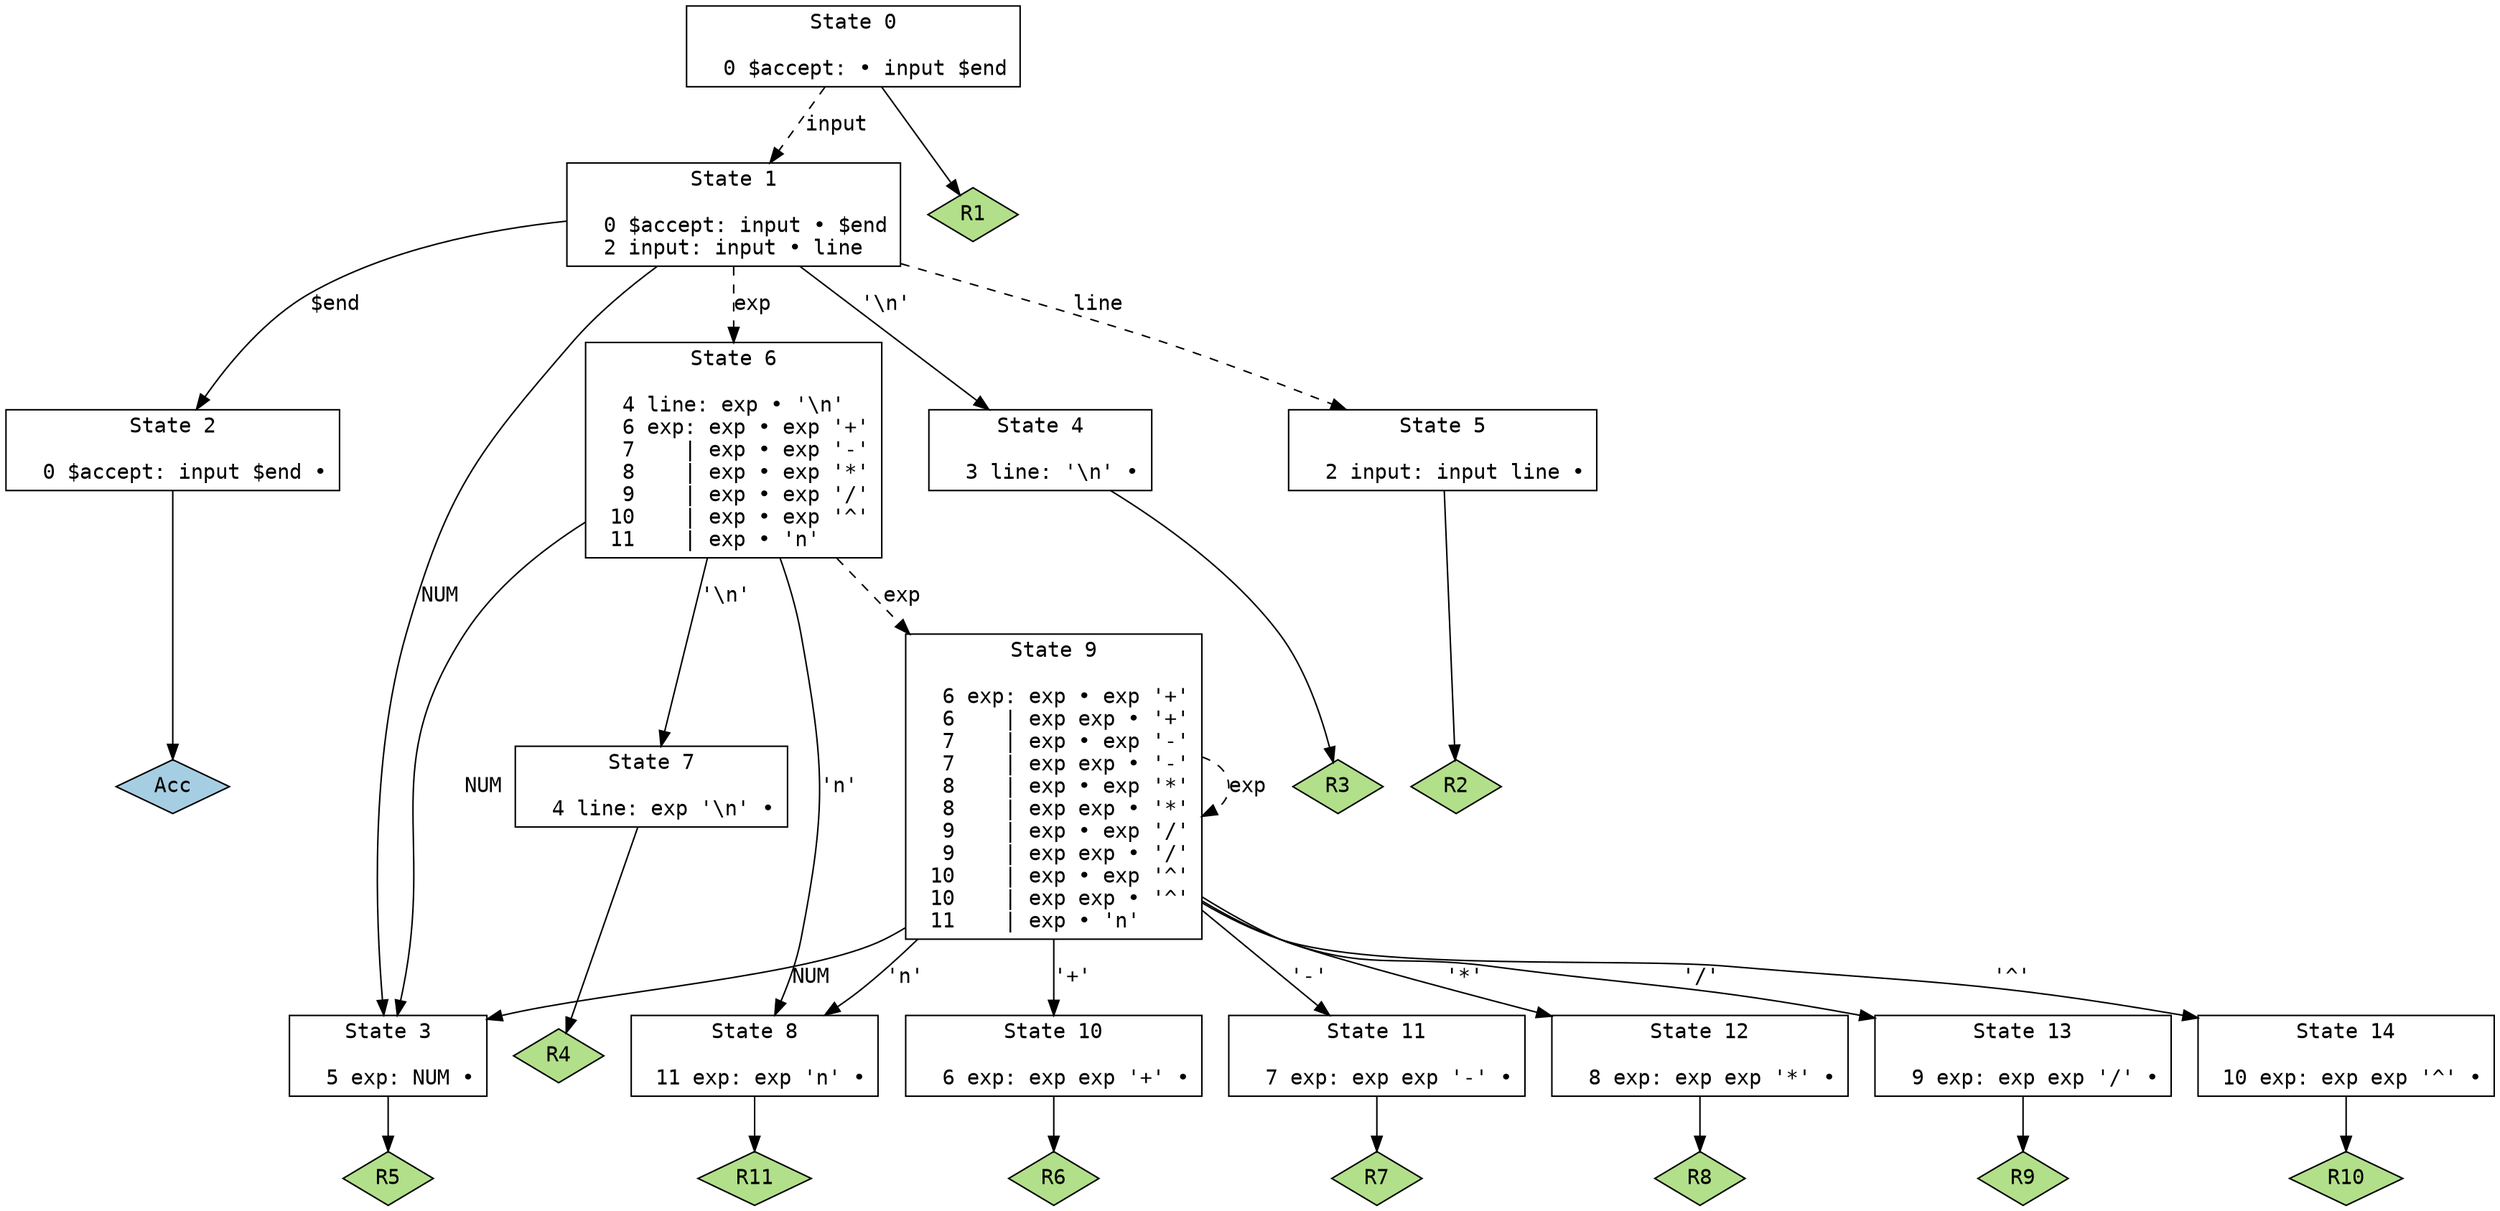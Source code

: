 // Generated by GNU Bison 3.8.2.
// Report bugs to <bug-bison@gnu.org>.
// Home page: <https://www.gnu.org/software/bison/>.

digraph "test.y"
{
  node [fontname = courier, shape = box, colorscheme = paired6]
  edge [fontname = courier]

  0 [label="State 0\n\l  0 $accept: • input $end\l"]
  0 -> 1 [style=dashed label="input"]
  0 -> "0R1" [style=solid]
 "0R1" [label="R1", fillcolor=3, shape=diamond, style=filled]
  1 [label="State 1\n\l  0 $accept: input • $end\l  2 input: input • line\l"]
  1 -> 2 [style=solid label="$end"]
  1 -> 3 [style=solid label="NUM"]
  1 -> 4 [style=solid label="'\\n'"]
  1 -> 5 [style=dashed label="line"]
  1 -> 6 [style=dashed label="exp"]
  2 [label="State 2\n\l  0 $accept: input $end •\l"]
  2 -> "2R0" [style=solid]
 "2R0" [label="Acc", fillcolor=1, shape=diamond, style=filled]
  3 [label="State 3\n\l  5 exp: NUM •\l"]
  3 -> "3R5" [style=solid]
 "3R5" [label="R5", fillcolor=3, shape=diamond, style=filled]
  4 [label="State 4\n\l  3 line: '\\n' •\l"]
  4 -> "4R3" [style=solid]
 "4R3" [label="R3", fillcolor=3, shape=diamond, style=filled]
  5 [label="State 5\n\l  2 input: input line •\l"]
  5 -> "5R2" [style=solid]
 "5R2" [label="R2", fillcolor=3, shape=diamond, style=filled]
  6 [label="State 6\n\l  4 line: exp • '\\n'\l  6 exp: exp • exp '+'\l  7    | exp • exp '-'\l  8    | exp • exp '*'\l  9    | exp • exp '/'\l 10    | exp • exp '^'\l 11    | exp • 'n'\l"]
  6 -> 3 [style=solid label="NUM"]
  6 -> 7 [style=solid label="'\\n'"]
  6 -> 8 [style=solid label="'n'"]
  6 -> 9 [style=dashed label="exp"]
  7 [label="State 7\n\l  4 line: exp '\\n' •\l"]
  7 -> "7R4" [style=solid]
 "7R4" [label="R4", fillcolor=3, shape=diamond, style=filled]
  8 [label="State 8\n\l 11 exp: exp 'n' •\l"]
  8 -> "8R11" [style=solid]
 "8R11" [label="R11", fillcolor=3, shape=diamond, style=filled]
  9 [label="State 9\n\l  6 exp: exp • exp '+'\l  6    | exp exp • '+'\l  7    | exp • exp '-'\l  7    | exp exp • '-'\l  8    | exp • exp '*'\l  8    | exp exp • '*'\l  9    | exp • exp '/'\l  9    | exp exp • '/'\l 10    | exp • exp '^'\l 10    | exp exp • '^'\l 11    | exp • 'n'\l"]
  9 -> 3 [style=solid label="NUM"]
  9 -> 10 [style=solid label="'+'"]
  9 -> 11 [style=solid label="'-'"]
  9 -> 12 [style=solid label="'*'"]
  9 -> 13 [style=solid label="'/'"]
  9 -> 14 [style=solid label="'^'"]
  9 -> 8 [style=solid label="'n'"]
  9 -> 9 [style=dashed label="exp"]
  10 [label="State 10\n\l  6 exp: exp exp '+' •\l"]
  10 -> "10R6" [style=solid]
 "10R6" [label="R6", fillcolor=3, shape=diamond, style=filled]
  11 [label="State 11\n\l  7 exp: exp exp '-' •\l"]
  11 -> "11R7" [style=solid]
 "11R7" [label="R7", fillcolor=3, shape=diamond, style=filled]
  12 [label="State 12\n\l  8 exp: exp exp '*' •\l"]
  12 -> "12R8" [style=solid]
 "12R8" [label="R8", fillcolor=3, shape=diamond, style=filled]
  13 [label="State 13\n\l  9 exp: exp exp '/' •\l"]
  13 -> "13R9" [style=solid]
 "13R9" [label="R9", fillcolor=3, shape=diamond, style=filled]
  14 [label="State 14\n\l 10 exp: exp exp '^' •\l"]
  14 -> "14R10" [style=solid]
 "14R10" [label="R10", fillcolor=3, shape=diamond, style=filled]
}
